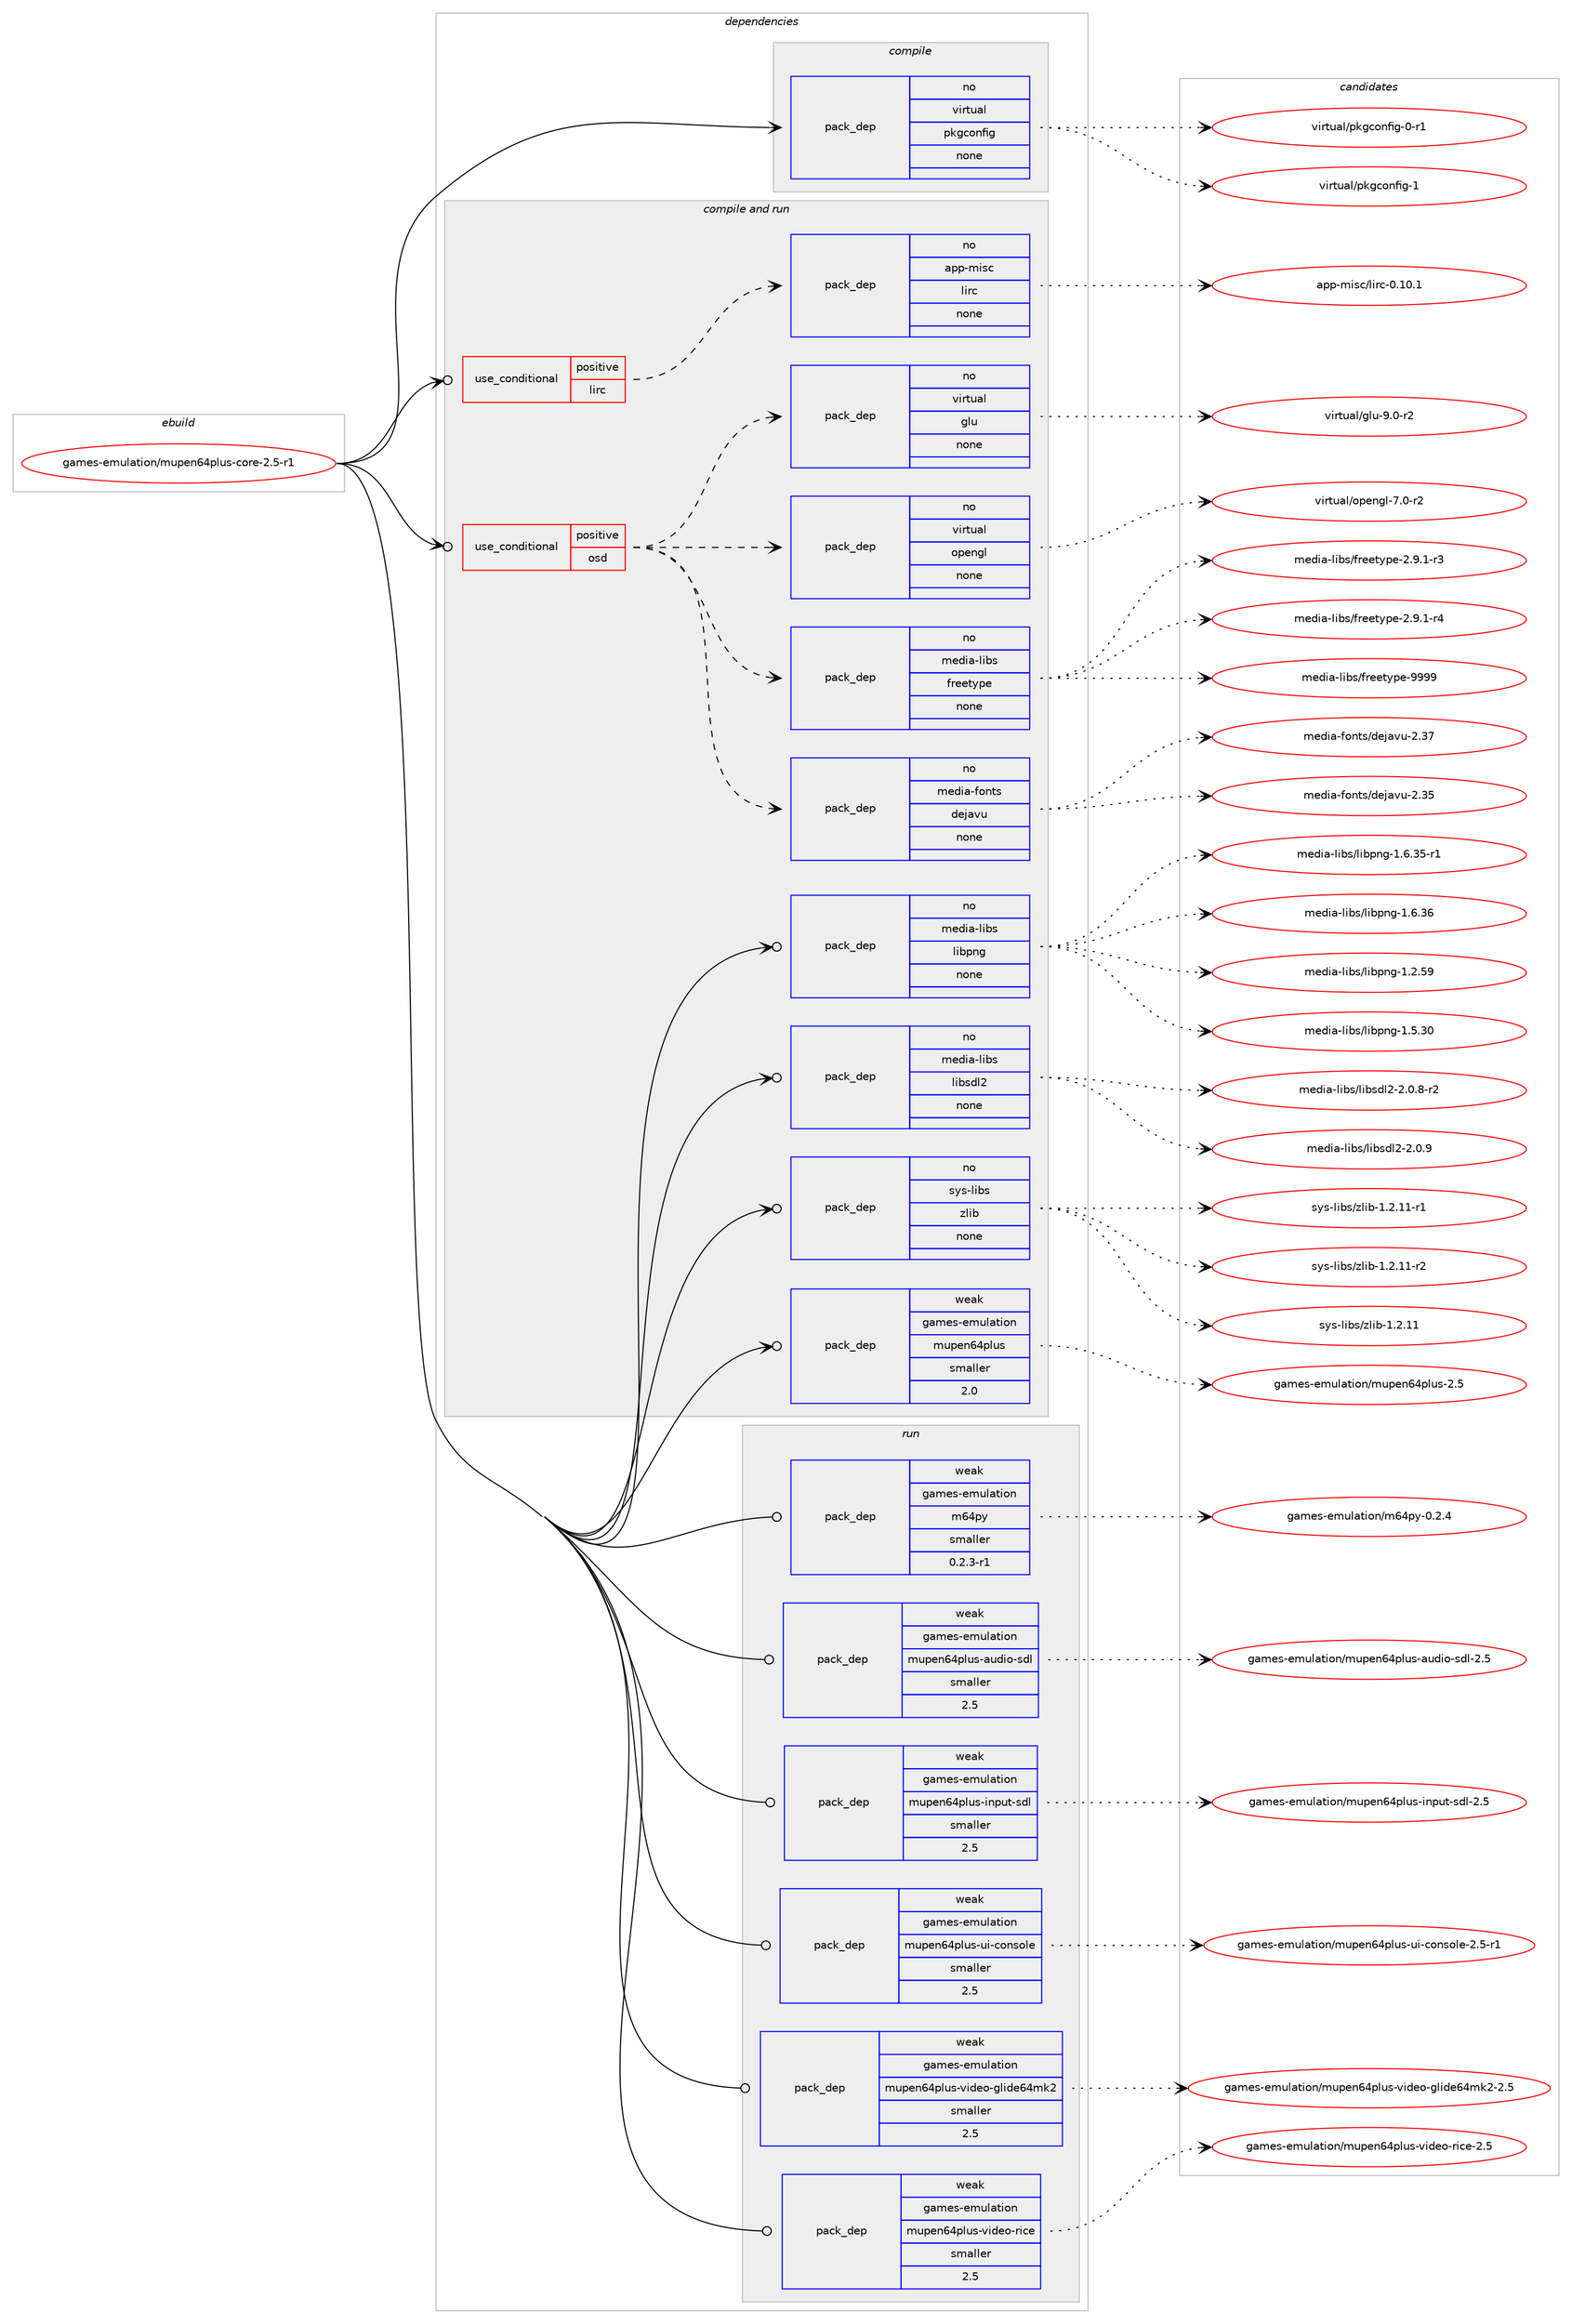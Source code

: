 digraph prolog {

# *************
# Graph options
# *************

newrank=true;
concentrate=true;
compound=true;
graph [rankdir=LR,fontname=Helvetica,fontsize=10,ranksep=1.5];#, ranksep=2.5, nodesep=0.2];
edge  [arrowhead=vee];
node  [fontname=Helvetica,fontsize=10];

# **********
# The ebuild
# **********

subgraph cluster_leftcol {
color=gray;
rank=same;
label=<<i>ebuild</i>>;
id [label="games-emulation/mupen64plus-core-2.5-r1", color=red, width=4, href="../games-emulation/mupen64plus-core-2.5-r1.svg"];
}

# ****************
# The dependencies
# ****************

subgraph cluster_midcol {
color=gray;
label=<<i>dependencies</i>>;
subgraph cluster_compile {
fillcolor="#eeeeee";
style=filled;
label=<<i>compile</i>>;
subgraph pack1105891 {
dependency1556062 [label=<<TABLE BORDER="0" CELLBORDER="1" CELLSPACING="0" CELLPADDING="4" WIDTH="220"><TR><TD ROWSPAN="6" CELLPADDING="30">pack_dep</TD></TR><TR><TD WIDTH="110">no</TD></TR><TR><TD>virtual</TD></TR><TR><TD>pkgconfig</TD></TR><TR><TD>none</TD></TR><TR><TD></TD></TR></TABLE>>, shape=none, color=blue];
}
id:e -> dependency1556062:w [weight=20,style="solid",arrowhead="vee"];
}
subgraph cluster_compileandrun {
fillcolor="#eeeeee";
style=filled;
label=<<i>compile and run</i>>;
subgraph cond426319 {
dependency1556063 [label=<<TABLE BORDER="0" CELLBORDER="1" CELLSPACING="0" CELLPADDING="4"><TR><TD ROWSPAN="3" CELLPADDING="10">use_conditional</TD></TR><TR><TD>positive</TD></TR><TR><TD>lirc</TD></TR></TABLE>>, shape=none, color=red];
subgraph pack1105892 {
dependency1556064 [label=<<TABLE BORDER="0" CELLBORDER="1" CELLSPACING="0" CELLPADDING="4" WIDTH="220"><TR><TD ROWSPAN="6" CELLPADDING="30">pack_dep</TD></TR><TR><TD WIDTH="110">no</TD></TR><TR><TD>app-misc</TD></TR><TR><TD>lirc</TD></TR><TR><TD>none</TD></TR><TR><TD></TD></TR></TABLE>>, shape=none, color=blue];
}
dependency1556063:e -> dependency1556064:w [weight=20,style="dashed",arrowhead="vee"];
}
id:e -> dependency1556063:w [weight=20,style="solid",arrowhead="odotvee"];
subgraph cond426320 {
dependency1556065 [label=<<TABLE BORDER="0" CELLBORDER="1" CELLSPACING="0" CELLPADDING="4"><TR><TD ROWSPAN="3" CELLPADDING="10">use_conditional</TD></TR><TR><TD>positive</TD></TR><TR><TD>osd</TD></TR></TABLE>>, shape=none, color=red];
subgraph pack1105893 {
dependency1556066 [label=<<TABLE BORDER="0" CELLBORDER="1" CELLSPACING="0" CELLPADDING="4" WIDTH="220"><TR><TD ROWSPAN="6" CELLPADDING="30">pack_dep</TD></TR><TR><TD WIDTH="110">no</TD></TR><TR><TD>media-fonts</TD></TR><TR><TD>dejavu</TD></TR><TR><TD>none</TD></TR><TR><TD></TD></TR></TABLE>>, shape=none, color=blue];
}
dependency1556065:e -> dependency1556066:w [weight=20,style="dashed",arrowhead="vee"];
subgraph pack1105894 {
dependency1556067 [label=<<TABLE BORDER="0" CELLBORDER="1" CELLSPACING="0" CELLPADDING="4" WIDTH="220"><TR><TD ROWSPAN="6" CELLPADDING="30">pack_dep</TD></TR><TR><TD WIDTH="110">no</TD></TR><TR><TD>media-libs</TD></TR><TR><TD>freetype</TD></TR><TR><TD>none</TD></TR><TR><TD></TD></TR></TABLE>>, shape=none, color=blue];
}
dependency1556065:e -> dependency1556067:w [weight=20,style="dashed",arrowhead="vee"];
subgraph pack1105895 {
dependency1556068 [label=<<TABLE BORDER="0" CELLBORDER="1" CELLSPACING="0" CELLPADDING="4" WIDTH="220"><TR><TD ROWSPAN="6" CELLPADDING="30">pack_dep</TD></TR><TR><TD WIDTH="110">no</TD></TR><TR><TD>virtual</TD></TR><TR><TD>opengl</TD></TR><TR><TD>none</TD></TR><TR><TD></TD></TR></TABLE>>, shape=none, color=blue];
}
dependency1556065:e -> dependency1556068:w [weight=20,style="dashed",arrowhead="vee"];
subgraph pack1105896 {
dependency1556069 [label=<<TABLE BORDER="0" CELLBORDER="1" CELLSPACING="0" CELLPADDING="4" WIDTH="220"><TR><TD ROWSPAN="6" CELLPADDING="30">pack_dep</TD></TR><TR><TD WIDTH="110">no</TD></TR><TR><TD>virtual</TD></TR><TR><TD>glu</TD></TR><TR><TD>none</TD></TR><TR><TD></TD></TR></TABLE>>, shape=none, color=blue];
}
dependency1556065:e -> dependency1556069:w [weight=20,style="dashed",arrowhead="vee"];
}
id:e -> dependency1556065:w [weight=20,style="solid",arrowhead="odotvee"];
subgraph pack1105897 {
dependency1556070 [label=<<TABLE BORDER="0" CELLBORDER="1" CELLSPACING="0" CELLPADDING="4" WIDTH="220"><TR><TD ROWSPAN="6" CELLPADDING="30">pack_dep</TD></TR><TR><TD WIDTH="110">no</TD></TR><TR><TD>media-libs</TD></TR><TR><TD>libpng</TD></TR><TR><TD>none</TD></TR><TR><TD></TD></TR></TABLE>>, shape=none, color=blue];
}
id:e -> dependency1556070:w [weight=20,style="solid",arrowhead="odotvee"];
subgraph pack1105898 {
dependency1556071 [label=<<TABLE BORDER="0" CELLBORDER="1" CELLSPACING="0" CELLPADDING="4" WIDTH="220"><TR><TD ROWSPAN="6" CELLPADDING="30">pack_dep</TD></TR><TR><TD WIDTH="110">no</TD></TR><TR><TD>media-libs</TD></TR><TR><TD>libsdl2</TD></TR><TR><TD>none</TD></TR><TR><TD></TD></TR></TABLE>>, shape=none, color=blue];
}
id:e -> dependency1556071:w [weight=20,style="solid",arrowhead="odotvee"];
subgraph pack1105899 {
dependency1556072 [label=<<TABLE BORDER="0" CELLBORDER="1" CELLSPACING="0" CELLPADDING="4" WIDTH="220"><TR><TD ROWSPAN="6" CELLPADDING="30">pack_dep</TD></TR><TR><TD WIDTH="110">no</TD></TR><TR><TD>sys-libs</TD></TR><TR><TD>zlib</TD></TR><TR><TD>none</TD></TR><TR><TD></TD></TR></TABLE>>, shape=none, color=blue];
}
id:e -> dependency1556072:w [weight=20,style="solid",arrowhead="odotvee"];
subgraph pack1105900 {
dependency1556073 [label=<<TABLE BORDER="0" CELLBORDER="1" CELLSPACING="0" CELLPADDING="4" WIDTH="220"><TR><TD ROWSPAN="6" CELLPADDING="30">pack_dep</TD></TR><TR><TD WIDTH="110">weak</TD></TR><TR><TD>games-emulation</TD></TR><TR><TD>mupen64plus</TD></TR><TR><TD>smaller</TD></TR><TR><TD>2.0</TD></TR></TABLE>>, shape=none, color=blue];
}
id:e -> dependency1556073:w [weight=20,style="solid",arrowhead="odotvee"];
}
subgraph cluster_run {
fillcolor="#eeeeee";
style=filled;
label=<<i>run</i>>;
subgraph pack1105901 {
dependency1556074 [label=<<TABLE BORDER="0" CELLBORDER="1" CELLSPACING="0" CELLPADDING="4" WIDTH="220"><TR><TD ROWSPAN="6" CELLPADDING="30">pack_dep</TD></TR><TR><TD WIDTH="110">weak</TD></TR><TR><TD>games-emulation</TD></TR><TR><TD>m64py</TD></TR><TR><TD>smaller</TD></TR><TR><TD>0.2.3-r1</TD></TR></TABLE>>, shape=none, color=blue];
}
id:e -> dependency1556074:w [weight=20,style="solid",arrowhead="odot"];
subgraph pack1105902 {
dependency1556075 [label=<<TABLE BORDER="0" CELLBORDER="1" CELLSPACING="0" CELLPADDING="4" WIDTH="220"><TR><TD ROWSPAN="6" CELLPADDING="30">pack_dep</TD></TR><TR><TD WIDTH="110">weak</TD></TR><TR><TD>games-emulation</TD></TR><TR><TD>mupen64plus-audio-sdl</TD></TR><TR><TD>smaller</TD></TR><TR><TD>2.5</TD></TR></TABLE>>, shape=none, color=blue];
}
id:e -> dependency1556075:w [weight=20,style="solid",arrowhead="odot"];
subgraph pack1105903 {
dependency1556076 [label=<<TABLE BORDER="0" CELLBORDER="1" CELLSPACING="0" CELLPADDING="4" WIDTH="220"><TR><TD ROWSPAN="6" CELLPADDING="30">pack_dep</TD></TR><TR><TD WIDTH="110">weak</TD></TR><TR><TD>games-emulation</TD></TR><TR><TD>mupen64plus-input-sdl</TD></TR><TR><TD>smaller</TD></TR><TR><TD>2.5</TD></TR></TABLE>>, shape=none, color=blue];
}
id:e -> dependency1556076:w [weight=20,style="solid",arrowhead="odot"];
subgraph pack1105904 {
dependency1556077 [label=<<TABLE BORDER="0" CELLBORDER="1" CELLSPACING="0" CELLPADDING="4" WIDTH="220"><TR><TD ROWSPAN="6" CELLPADDING="30">pack_dep</TD></TR><TR><TD WIDTH="110">weak</TD></TR><TR><TD>games-emulation</TD></TR><TR><TD>mupen64plus-ui-console</TD></TR><TR><TD>smaller</TD></TR><TR><TD>2.5</TD></TR></TABLE>>, shape=none, color=blue];
}
id:e -> dependency1556077:w [weight=20,style="solid",arrowhead="odot"];
subgraph pack1105905 {
dependency1556078 [label=<<TABLE BORDER="0" CELLBORDER="1" CELLSPACING="0" CELLPADDING="4" WIDTH="220"><TR><TD ROWSPAN="6" CELLPADDING="30">pack_dep</TD></TR><TR><TD WIDTH="110">weak</TD></TR><TR><TD>games-emulation</TD></TR><TR><TD>mupen64plus-video-glide64mk2</TD></TR><TR><TD>smaller</TD></TR><TR><TD>2.5</TD></TR></TABLE>>, shape=none, color=blue];
}
id:e -> dependency1556078:w [weight=20,style="solid",arrowhead="odot"];
subgraph pack1105906 {
dependency1556079 [label=<<TABLE BORDER="0" CELLBORDER="1" CELLSPACING="0" CELLPADDING="4" WIDTH="220"><TR><TD ROWSPAN="6" CELLPADDING="30">pack_dep</TD></TR><TR><TD WIDTH="110">weak</TD></TR><TR><TD>games-emulation</TD></TR><TR><TD>mupen64plus-video-rice</TD></TR><TR><TD>smaller</TD></TR><TR><TD>2.5</TD></TR></TABLE>>, shape=none, color=blue];
}
id:e -> dependency1556079:w [weight=20,style="solid",arrowhead="odot"];
}
}

# **************
# The candidates
# **************

subgraph cluster_choices {
rank=same;
color=gray;
label=<<i>candidates</i>>;

subgraph choice1105891 {
color=black;
nodesep=1;
choice11810511411611797108471121071039911111010210510345484511449 [label="virtual/pkgconfig-0-r1", color=red, width=4,href="../virtual/pkgconfig-0-r1.svg"];
choice1181051141161179710847112107103991111101021051034549 [label="virtual/pkgconfig-1", color=red, width=4,href="../virtual/pkgconfig-1.svg"];
dependency1556062:e -> choice11810511411611797108471121071039911111010210510345484511449:w [style=dotted,weight="100"];
dependency1556062:e -> choice1181051141161179710847112107103991111101021051034549:w [style=dotted,weight="100"];
}
subgraph choice1105892 {
color=black;
nodesep=1;
choice971121124510910511599471081051149945484649484649 [label="app-misc/lirc-0.10.1", color=red, width=4,href="../app-misc/lirc-0.10.1.svg"];
dependency1556064:e -> choice971121124510910511599471081051149945484649484649:w [style=dotted,weight="100"];
}
subgraph choice1105893 {
color=black;
nodesep=1;
choice109101100105974510211111011611547100101106971181174550465153 [label="media-fonts/dejavu-2.35", color=red, width=4,href="../media-fonts/dejavu-2.35.svg"];
choice109101100105974510211111011611547100101106971181174550465155 [label="media-fonts/dejavu-2.37", color=red, width=4,href="../media-fonts/dejavu-2.37.svg"];
dependency1556066:e -> choice109101100105974510211111011611547100101106971181174550465153:w [style=dotted,weight="100"];
dependency1556066:e -> choice109101100105974510211111011611547100101106971181174550465155:w [style=dotted,weight="100"];
}
subgraph choice1105894 {
color=black;
nodesep=1;
choice109101100105974510810598115471021141011011161211121014550465746494511451 [label="media-libs/freetype-2.9.1-r3", color=red, width=4,href="../media-libs/freetype-2.9.1-r3.svg"];
choice109101100105974510810598115471021141011011161211121014550465746494511452 [label="media-libs/freetype-2.9.1-r4", color=red, width=4,href="../media-libs/freetype-2.9.1-r4.svg"];
choice109101100105974510810598115471021141011011161211121014557575757 [label="media-libs/freetype-9999", color=red, width=4,href="../media-libs/freetype-9999.svg"];
dependency1556067:e -> choice109101100105974510810598115471021141011011161211121014550465746494511451:w [style=dotted,weight="100"];
dependency1556067:e -> choice109101100105974510810598115471021141011011161211121014550465746494511452:w [style=dotted,weight="100"];
dependency1556067:e -> choice109101100105974510810598115471021141011011161211121014557575757:w [style=dotted,weight="100"];
}
subgraph choice1105895 {
color=black;
nodesep=1;
choice1181051141161179710847111112101110103108455546484511450 [label="virtual/opengl-7.0-r2", color=red, width=4,href="../virtual/opengl-7.0-r2.svg"];
dependency1556068:e -> choice1181051141161179710847111112101110103108455546484511450:w [style=dotted,weight="100"];
}
subgraph choice1105896 {
color=black;
nodesep=1;
choice1181051141161179710847103108117455746484511450 [label="virtual/glu-9.0-r2", color=red, width=4,href="../virtual/glu-9.0-r2.svg"];
dependency1556069:e -> choice1181051141161179710847103108117455746484511450:w [style=dotted,weight="100"];
}
subgraph choice1105897 {
color=black;
nodesep=1;
choice109101100105974510810598115471081059811211010345494650465357 [label="media-libs/libpng-1.2.59", color=red, width=4,href="../media-libs/libpng-1.2.59.svg"];
choice109101100105974510810598115471081059811211010345494653465148 [label="media-libs/libpng-1.5.30", color=red, width=4,href="../media-libs/libpng-1.5.30.svg"];
choice1091011001059745108105981154710810598112110103454946544651534511449 [label="media-libs/libpng-1.6.35-r1", color=red, width=4,href="../media-libs/libpng-1.6.35-r1.svg"];
choice109101100105974510810598115471081059811211010345494654465154 [label="media-libs/libpng-1.6.36", color=red, width=4,href="../media-libs/libpng-1.6.36.svg"];
dependency1556070:e -> choice109101100105974510810598115471081059811211010345494650465357:w [style=dotted,weight="100"];
dependency1556070:e -> choice109101100105974510810598115471081059811211010345494653465148:w [style=dotted,weight="100"];
dependency1556070:e -> choice1091011001059745108105981154710810598112110103454946544651534511449:w [style=dotted,weight="100"];
dependency1556070:e -> choice109101100105974510810598115471081059811211010345494654465154:w [style=dotted,weight="100"];
}
subgraph choice1105898 {
color=black;
nodesep=1;
choice1091011001059745108105981154710810598115100108504550464846564511450 [label="media-libs/libsdl2-2.0.8-r2", color=red, width=4,href="../media-libs/libsdl2-2.0.8-r2.svg"];
choice109101100105974510810598115471081059811510010850455046484657 [label="media-libs/libsdl2-2.0.9", color=red, width=4,href="../media-libs/libsdl2-2.0.9.svg"];
dependency1556071:e -> choice1091011001059745108105981154710810598115100108504550464846564511450:w [style=dotted,weight="100"];
dependency1556071:e -> choice109101100105974510810598115471081059811510010850455046484657:w [style=dotted,weight="100"];
}
subgraph choice1105899 {
color=black;
nodesep=1;
choice1151211154510810598115471221081059845494650464949 [label="sys-libs/zlib-1.2.11", color=red, width=4,href="../sys-libs/zlib-1.2.11.svg"];
choice11512111545108105981154712210810598454946504649494511449 [label="sys-libs/zlib-1.2.11-r1", color=red, width=4,href="../sys-libs/zlib-1.2.11-r1.svg"];
choice11512111545108105981154712210810598454946504649494511450 [label="sys-libs/zlib-1.2.11-r2", color=red, width=4,href="../sys-libs/zlib-1.2.11-r2.svg"];
dependency1556072:e -> choice1151211154510810598115471221081059845494650464949:w [style=dotted,weight="100"];
dependency1556072:e -> choice11512111545108105981154712210810598454946504649494511449:w [style=dotted,weight="100"];
dependency1556072:e -> choice11512111545108105981154712210810598454946504649494511450:w [style=dotted,weight="100"];
}
subgraph choice1105900 {
color=black;
nodesep=1;
choice10397109101115451011091171089711610511111047109117112101110545211210811711545504653 [label="games-emulation/mupen64plus-2.5", color=red, width=4,href="../games-emulation/mupen64plus-2.5.svg"];
dependency1556073:e -> choice10397109101115451011091171089711610511111047109117112101110545211210811711545504653:w [style=dotted,weight="100"];
}
subgraph choice1105901 {
color=black;
nodesep=1;
choice103971091011154510110911710897116105111110471095452112121454846504652 [label="games-emulation/m64py-0.2.4", color=red, width=4,href="../games-emulation/m64py-0.2.4.svg"];
dependency1556074:e -> choice103971091011154510110911710897116105111110471095452112121454846504652:w [style=dotted,weight="100"];
}
subgraph choice1105902 {
color=black;
nodesep=1;
choice10397109101115451011091171089711610511111047109117112101110545211210811711545971171001051114511510010845504653 [label="games-emulation/mupen64plus-audio-sdl-2.5", color=red, width=4,href="../games-emulation/mupen64plus-audio-sdl-2.5.svg"];
dependency1556075:e -> choice10397109101115451011091171089711610511111047109117112101110545211210811711545971171001051114511510010845504653:w [style=dotted,weight="100"];
}
subgraph choice1105903 {
color=black;
nodesep=1;
choice103971091011154510110911710897116105111110471091171121011105452112108117115451051101121171164511510010845504653 [label="games-emulation/mupen64plus-input-sdl-2.5", color=red, width=4,href="../games-emulation/mupen64plus-input-sdl-2.5.svg"];
dependency1556076:e -> choice103971091011154510110911710897116105111110471091171121011105452112108117115451051101121171164511510010845504653:w [style=dotted,weight="100"];
}
subgraph choice1105904 {
color=black;
nodesep=1;
choice103971091011154510110911710897116105111110471091171121011105452112108117115451171054599111110115111108101455046534511449 [label="games-emulation/mupen64plus-ui-console-2.5-r1", color=red, width=4,href="../games-emulation/mupen64plus-ui-console-2.5-r1.svg"];
dependency1556077:e -> choice103971091011154510110911710897116105111110471091171121011105452112108117115451171054599111110115111108101455046534511449:w [style=dotted,weight="100"];
}
subgraph choice1105905 {
color=black;
nodesep=1;
choice103971091011154510110911710897116105111110471091171121011105452112108117115451181051001011114510310810510010154521091075045504653 [label="games-emulation/mupen64plus-video-glide64mk2-2.5", color=red, width=4,href="../games-emulation/mupen64plus-video-glide64mk2-2.5.svg"];
dependency1556078:e -> choice103971091011154510110911710897116105111110471091171121011105452112108117115451181051001011114510310810510010154521091075045504653:w [style=dotted,weight="100"];
}
subgraph choice1105906 {
color=black;
nodesep=1;
choice10397109101115451011091171089711610511111047109117112101110545211210811711545118105100101111451141059910145504653 [label="games-emulation/mupen64plus-video-rice-2.5", color=red, width=4,href="../games-emulation/mupen64plus-video-rice-2.5.svg"];
dependency1556079:e -> choice10397109101115451011091171089711610511111047109117112101110545211210811711545118105100101111451141059910145504653:w [style=dotted,weight="100"];
}
}

}
